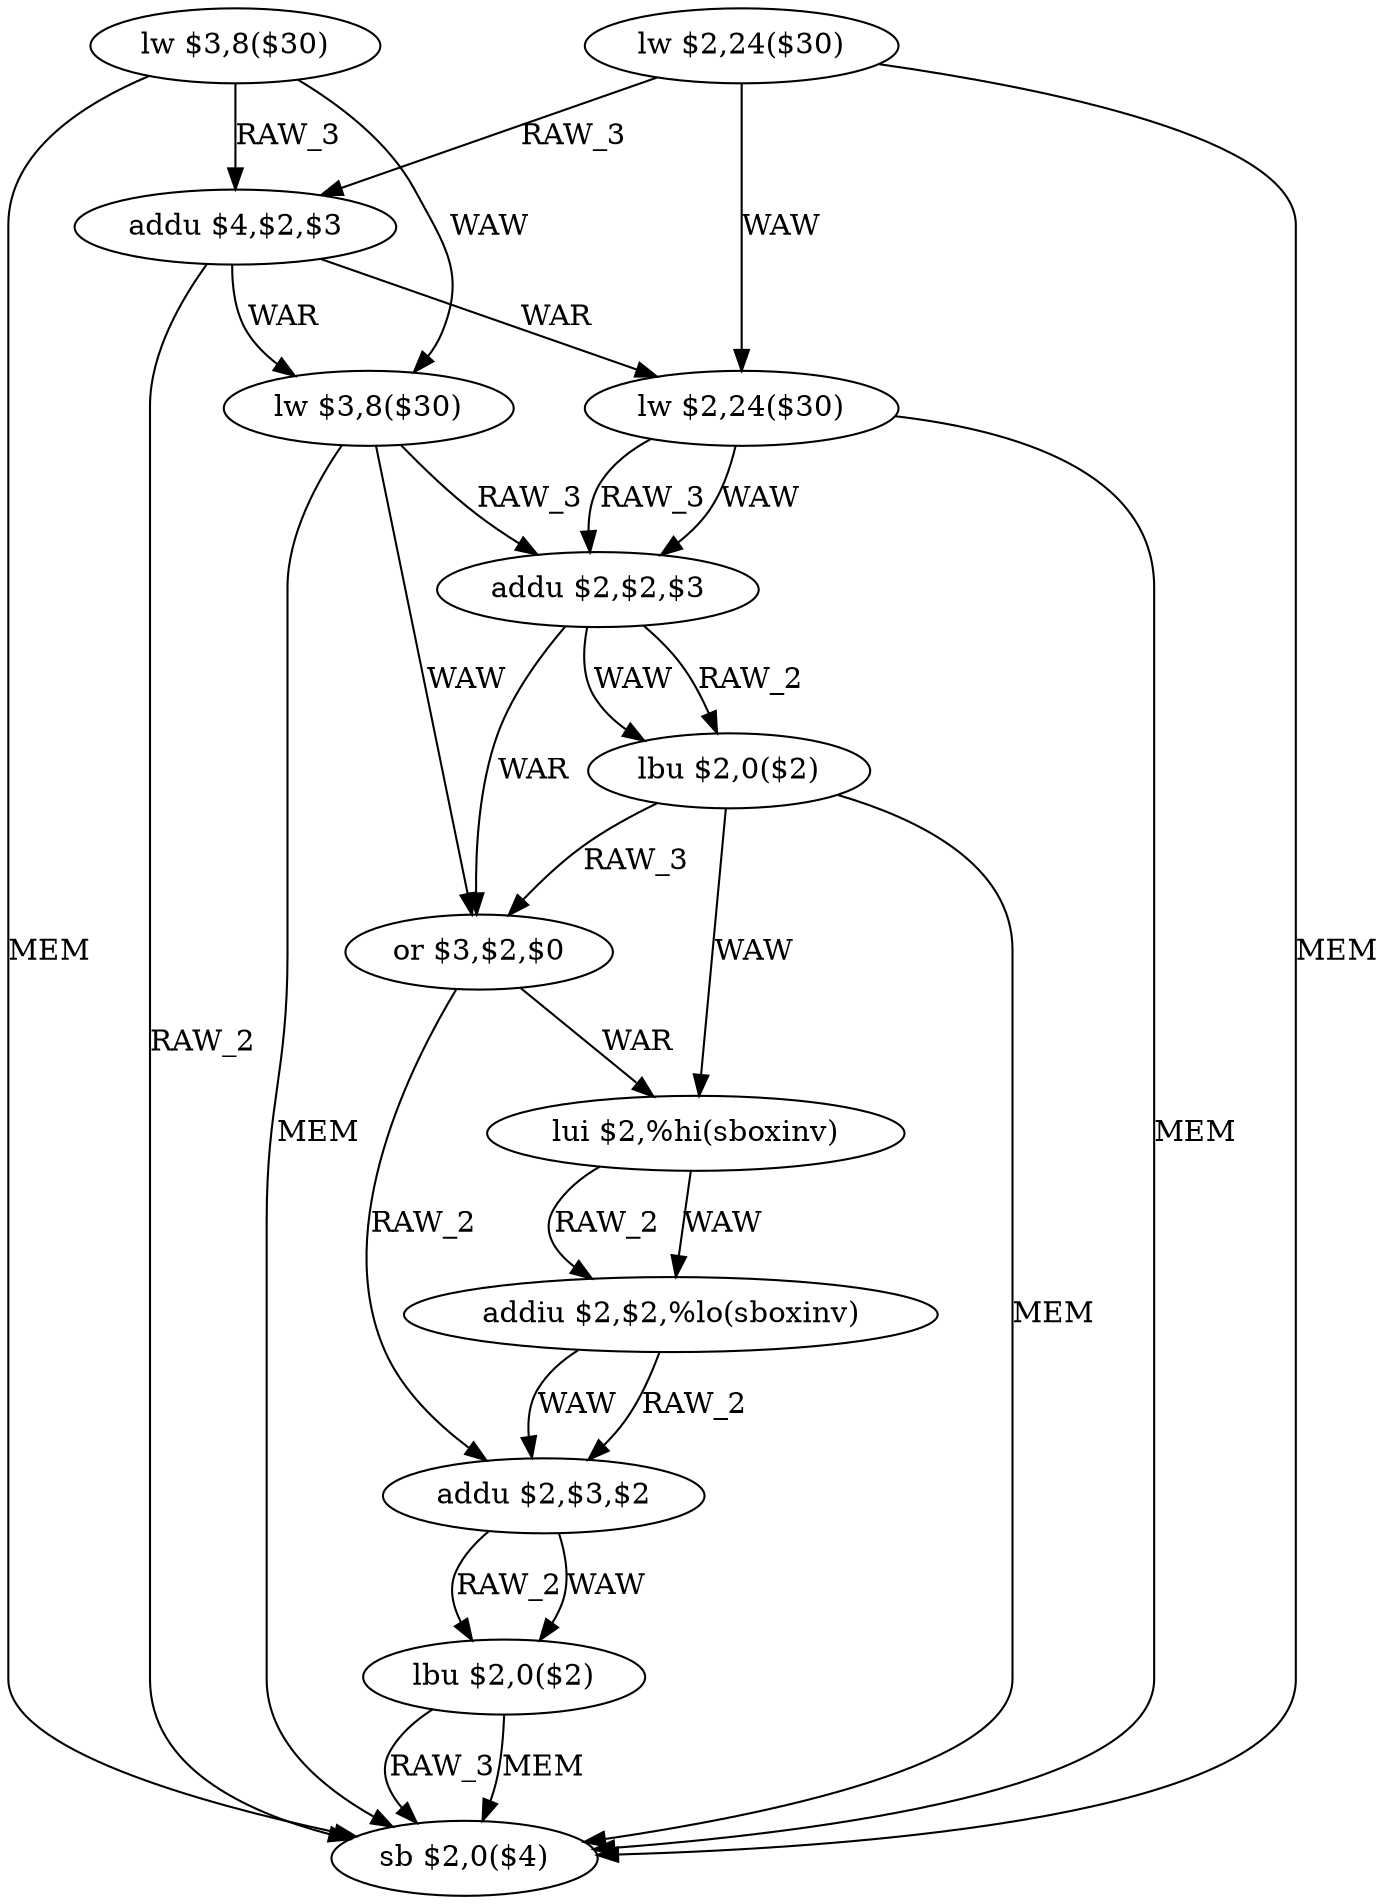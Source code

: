 digraph G1 {
node [shape = ellipse];
i0 [label = "lw $3,8($30)"] ;
i0 ->  i2 [label= "RAW_3"];
i0 ->  i3 [label= "WAW"];
i0 ->  i12 [label= "MEM"];
i2 [label = "addu $4,$2,$3"] ;
i2 ->  i3 [label= "WAR"];
i2 ->  i4 [label= "WAR"];
i2 ->  i12 [label= "RAW_2"];
i3 [label = "lw $3,8($30)"] ;
i3 ->  i5 [label= "RAW_3"];
i3 ->  i7 [label= "WAW"];
i3 ->  i12 [label= "MEM"];
i5 [label = "addu $2,$2,$3"] ;
i5 ->  i6 [label= "RAW_2"];
i5 ->  i6 [label= "WAW"];
i5 ->  i7 [label= "WAR"];
i6 [label = "lbu $2,0($2)"] ;
i6 ->  i7 [label= "RAW_3"];
i6 ->  i8 [label= "WAW"];
i6 ->  i12 [label= "MEM"];
i7 [label = "or $3,$2,$0"] ;
i7 ->  i8 [label= "WAR"];
i7 ->  i10 [label= "RAW_2"];
i8 [label = "lui $2,%hi(sboxinv)"] ;
i8 ->  i9 [label= "RAW_2"];
i8 ->  i9 [label= "WAW"];
i9 [label = "addiu $2,$2,%lo(sboxinv)"] ;
i9 ->  i10 [label= "RAW_2"];
i9 ->  i10 [label= "WAW"];
i10 [label = "addu $2,$3,$2"] ;
i10 ->  i11 [label= "RAW_2"];
i10 ->  i11 [label= "WAW"];
i11 [label = "lbu $2,0($2)"] ;
i11 ->  i12 [label= "RAW_3"];
i11 ->  i12 [label= "MEM"];
i12 [label = "sb $2,0($4)"] ;
i4 [label = "lw $2,24($30)"] ;
i4 ->  i5 [label= "RAW_3"];
i4 ->  i5 [label= "WAW"];
i4 ->  i12 [label= "MEM"];
i1 [label = "lw $2,24($30)"] ;
i1 ->  i2 [label= "RAW_3"];
i1 ->  i4 [label= "WAW"];
i1 ->  i12 [label= "MEM"];
}
